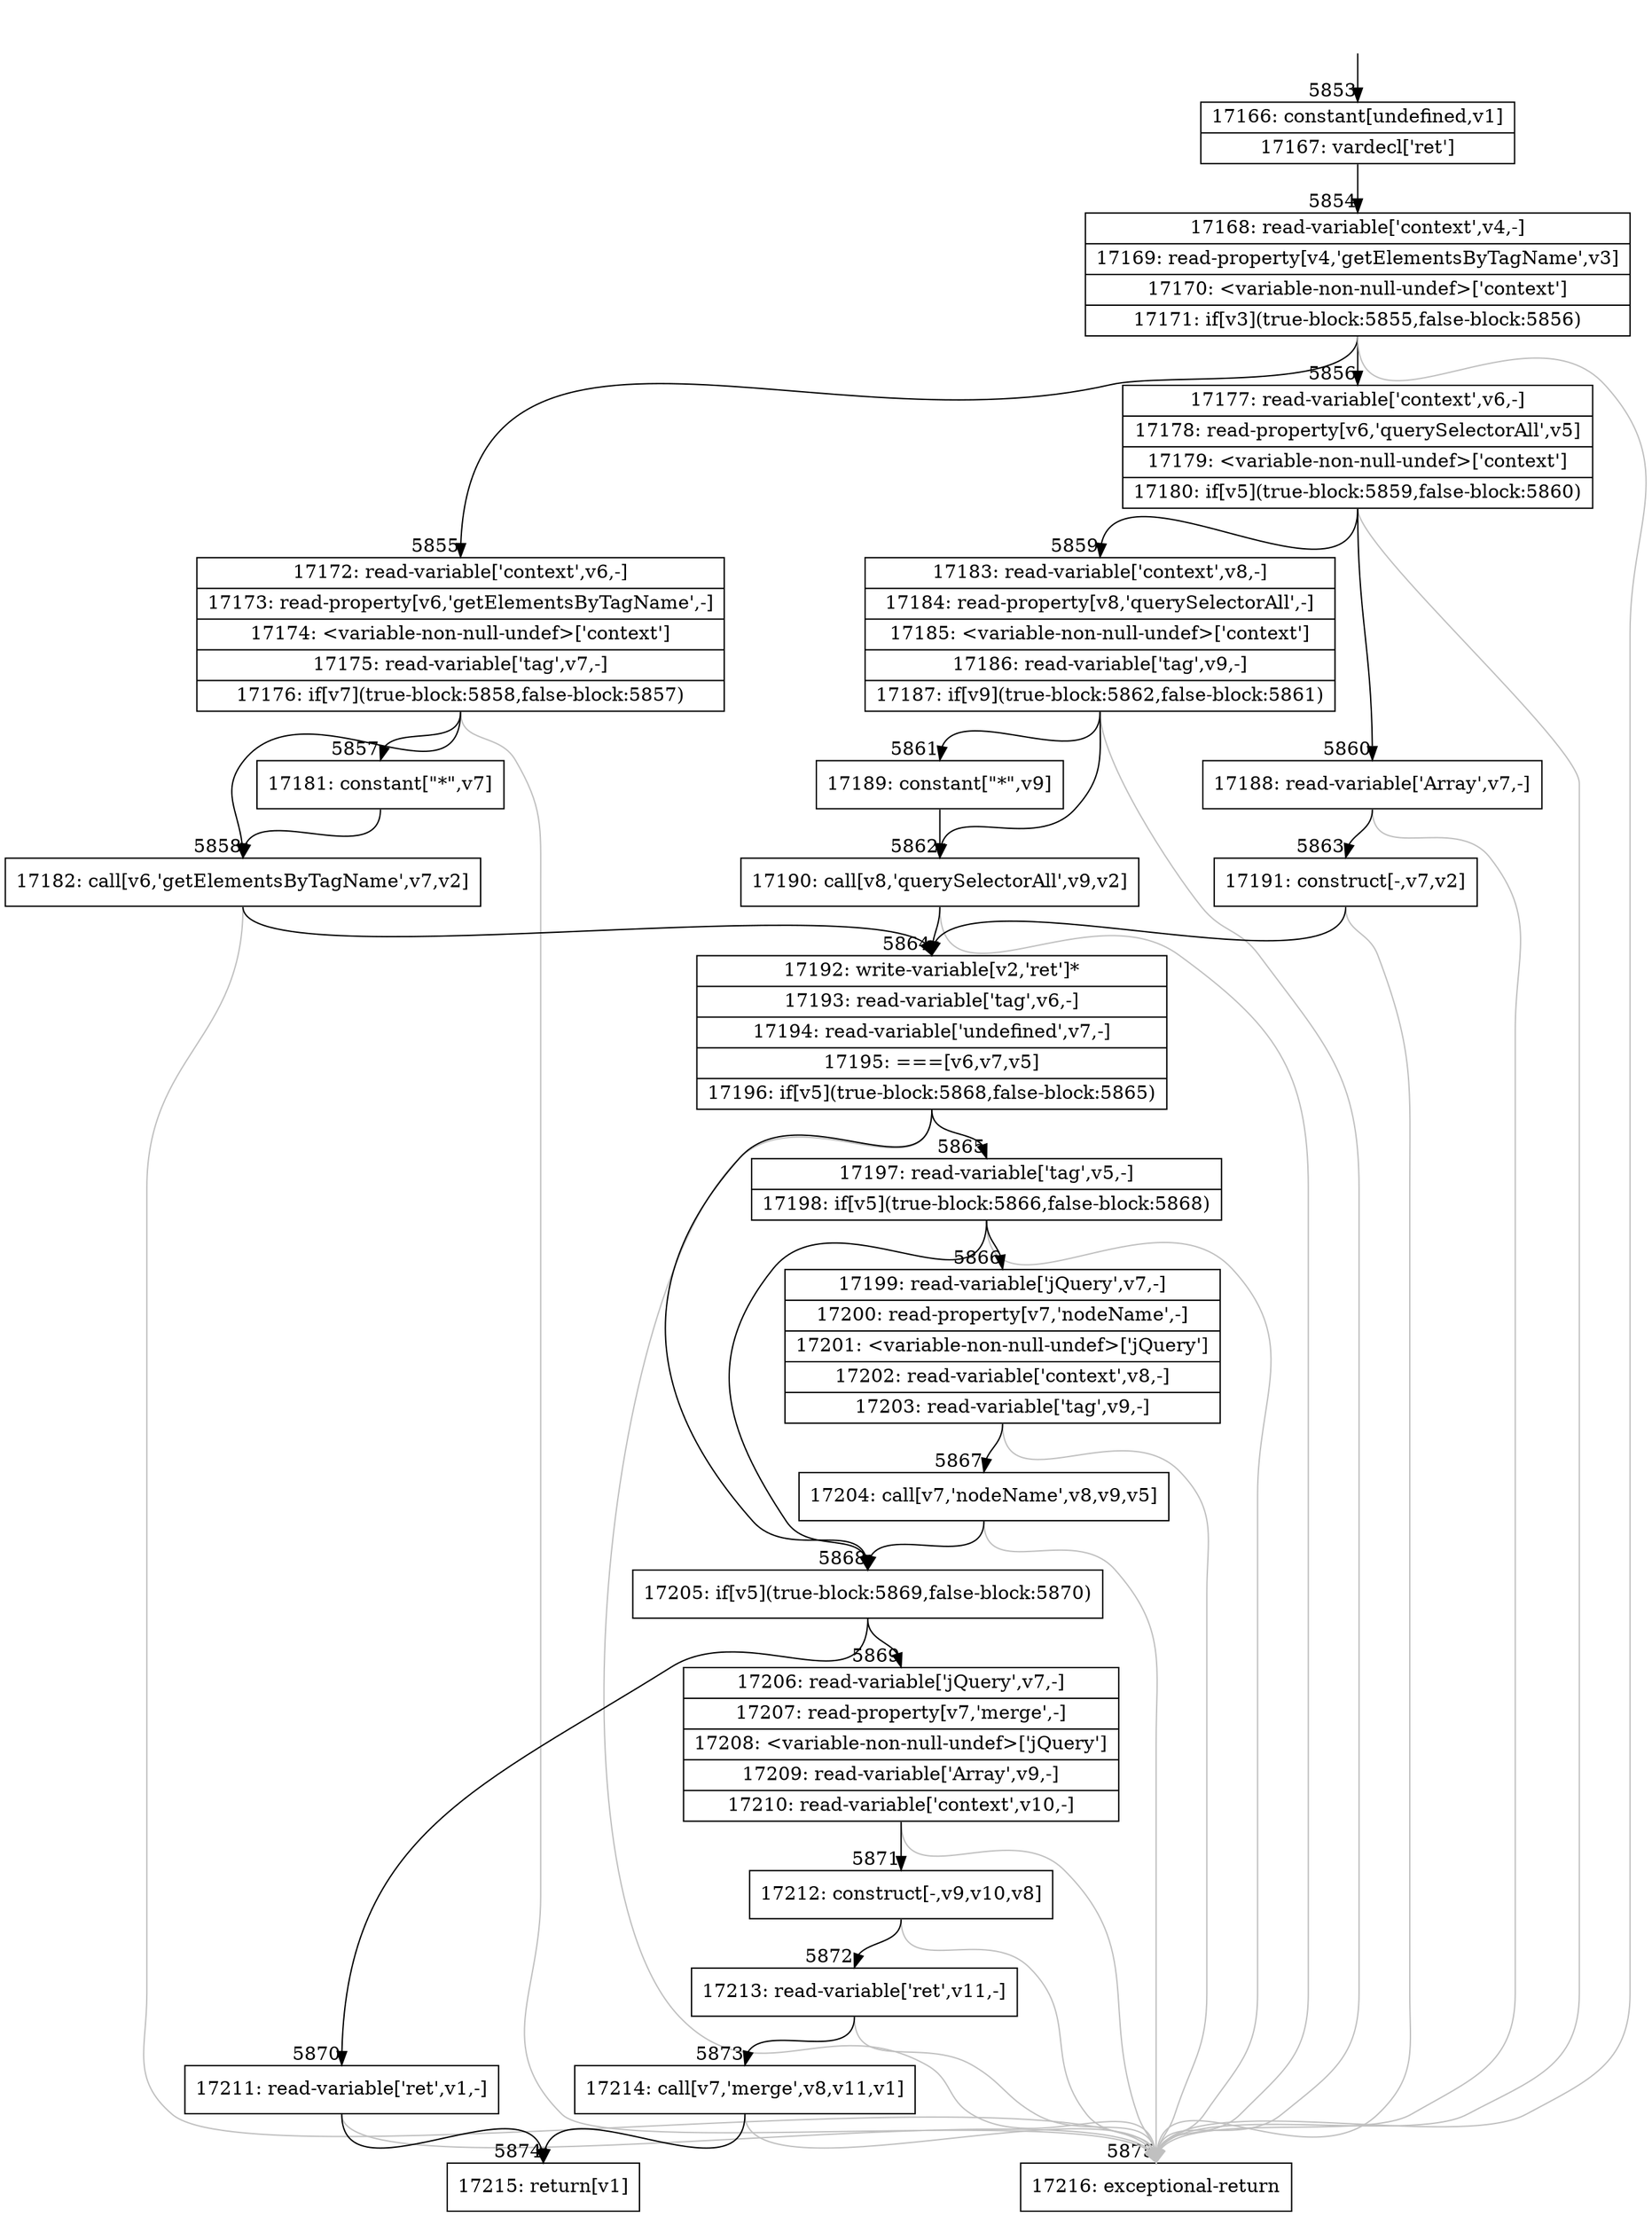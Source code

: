digraph {
rankdir="TD"
BB_entry380[shape=none,label=""];
BB_entry380 -> BB5853 [tailport=s, headport=n, headlabel="    5853"]
BB5853 [shape=record label="{17166: constant[undefined,v1]|17167: vardecl['ret']}" ] 
BB5853 -> BB5854 [tailport=s, headport=n, headlabel="      5854"]
BB5854 [shape=record label="{17168: read-variable['context',v4,-]|17169: read-property[v4,'getElementsByTagName',v3]|17170: \<variable-non-null-undef\>['context']|17171: if[v3](true-block:5855,false-block:5856)}" ] 
BB5854 -> BB5855 [tailport=s, headport=n, headlabel="      5855"]
BB5854 -> BB5856 [tailport=s, headport=n, headlabel="      5856"]
BB5854 -> BB5875 [tailport=s, headport=n, color=gray, headlabel="      5875"]
BB5855 [shape=record label="{17172: read-variable['context',v6,-]|17173: read-property[v6,'getElementsByTagName',-]|17174: \<variable-non-null-undef\>['context']|17175: read-variable['tag',v7,-]|17176: if[v7](true-block:5858,false-block:5857)}" ] 
BB5855 -> BB5858 [tailport=s, headport=n, headlabel="      5858"]
BB5855 -> BB5857 [tailport=s, headport=n, headlabel="      5857"]
BB5855 -> BB5875 [tailport=s, headport=n, color=gray]
BB5856 [shape=record label="{17177: read-variable['context',v6,-]|17178: read-property[v6,'querySelectorAll',v5]|17179: \<variable-non-null-undef\>['context']|17180: if[v5](true-block:5859,false-block:5860)}" ] 
BB5856 -> BB5859 [tailport=s, headport=n, headlabel="      5859"]
BB5856 -> BB5860 [tailport=s, headport=n, headlabel="      5860"]
BB5856 -> BB5875 [tailport=s, headport=n, color=gray]
BB5857 [shape=record label="{17181: constant[\"*\",v7]}" ] 
BB5857 -> BB5858 [tailport=s, headport=n]
BB5858 [shape=record label="{17182: call[v6,'getElementsByTagName',v7,v2]}" ] 
BB5858 -> BB5864 [tailport=s, headport=n, headlabel="      5864"]
BB5858 -> BB5875 [tailport=s, headport=n, color=gray]
BB5859 [shape=record label="{17183: read-variable['context',v8,-]|17184: read-property[v8,'querySelectorAll',-]|17185: \<variable-non-null-undef\>['context']|17186: read-variable['tag',v9,-]|17187: if[v9](true-block:5862,false-block:5861)}" ] 
BB5859 -> BB5862 [tailport=s, headport=n, headlabel="      5862"]
BB5859 -> BB5861 [tailport=s, headport=n, headlabel="      5861"]
BB5859 -> BB5875 [tailport=s, headport=n, color=gray]
BB5860 [shape=record label="{17188: read-variable['Array',v7,-]}" ] 
BB5860 -> BB5863 [tailport=s, headport=n, headlabel="      5863"]
BB5860 -> BB5875 [tailport=s, headport=n, color=gray]
BB5861 [shape=record label="{17189: constant[\"*\",v9]}" ] 
BB5861 -> BB5862 [tailport=s, headport=n]
BB5862 [shape=record label="{17190: call[v8,'querySelectorAll',v9,v2]}" ] 
BB5862 -> BB5864 [tailport=s, headport=n]
BB5862 -> BB5875 [tailport=s, headport=n, color=gray]
BB5863 [shape=record label="{17191: construct[-,v7,v2]}" ] 
BB5863 -> BB5864 [tailport=s, headport=n]
BB5863 -> BB5875 [tailport=s, headport=n, color=gray]
BB5864 [shape=record label="{17192: write-variable[v2,'ret']*|17193: read-variable['tag',v6,-]|17194: read-variable['undefined',v7,-]|17195: ===[v6,v7,v5]|17196: if[v5](true-block:5868,false-block:5865)}" ] 
BB5864 -> BB5868 [tailport=s, headport=n, headlabel="      5868"]
BB5864 -> BB5865 [tailport=s, headport=n, headlabel="      5865"]
BB5864 -> BB5875 [tailport=s, headport=n, color=gray]
BB5865 [shape=record label="{17197: read-variable['tag',v5,-]|17198: if[v5](true-block:5866,false-block:5868)}" ] 
BB5865 -> BB5868 [tailport=s, headport=n]
BB5865 -> BB5866 [tailport=s, headport=n, headlabel="      5866"]
BB5865 -> BB5875 [tailport=s, headport=n, color=gray]
BB5866 [shape=record label="{17199: read-variable['jQuery',v7,-]|17200: read-property[v7,'nodeName',-]|17201: \<variable-non-null-undef\>['jQuery']|17202: read-variable['context',v8,-]|17203: read-variable['tag',v9,-]}" ] 
BB5866 -> BB5867 [tailport=s, headport=n, headlabel="      5867"]
BB5866 -> BB5875 [tailport=s, headport=n, color=gray]
BB5867 [shape=record label="{17204: call[v7,'nodeName',v8,v9,v5]}" ] 
BB5867 -> BB5868 [tailport=s, headport=n]
BB5867 -> BB5875 [tailport=s, headport=n, color=gray]
BB5868 [shape=record label="{17205: if[v5](true-block:5869,false-block:5870)}" ] 
BB5868 -> BB5869 [tailport=s, headport=n, headlabel="      5869"]
BB5868 -> BB5870 [tailport=s, headport=n, headlabel="      5870"]
BB5869 [shape=record label="{17206: read-variable['jQuery',v7,-]|17207: read-property[v7,'merge',-]|17208: \<variable-non-null-undef\>['jQuery']|17209: read-variable['Array',v9,-]|17210: read-variable['context',v10,-]}" ] 
BB5869 -> BB5871 [tailport=s, headport=n, headlabel="      5871"]
BB5869 -> BB5875 [tailport=s, headport=n, color=gray]
BB5870 [shape=record label="{17211: read-variable['ret',v1,-]}" ] 
BB5870 -> BB5874 [tailport=s, headport=n, headlabel="      5874"]
BB5870 -> BB5875 [tailport=s, headport=n, color=gray]
BB5871 [shape=record label="{17212: construct[-,v9,v10,v8]}" ] 
BB5871 -> BB5872 [tailport=s, headport=n, headlabel="      5872"]
BB5871 -> BB5875 [tailport=s, headport=n, color=gray]
BB5872 [shape=record label="{17213: read-variable['ret',v11,-]}" ] 
BB5872 -> BB5873 [tailport=s, headport=n, headlabel="      5873"]
BB5872 -> BB5875 [tailport=s, headport=n, color=gray]
BB5873 [shape=record label="{17214: call[v7,'merge',v8,v11,v1]}" ] 
BB5873 -> BB5874 [tailport=s, headport=n]
BB5873 -> BB5875 [tailport=s, headport=n, color=gray]
BB5874 [shape=record label="{17215: return[v1]}" ] 
BB5875 [shape=record label="{17216: exceptional-return}" ] 
}
